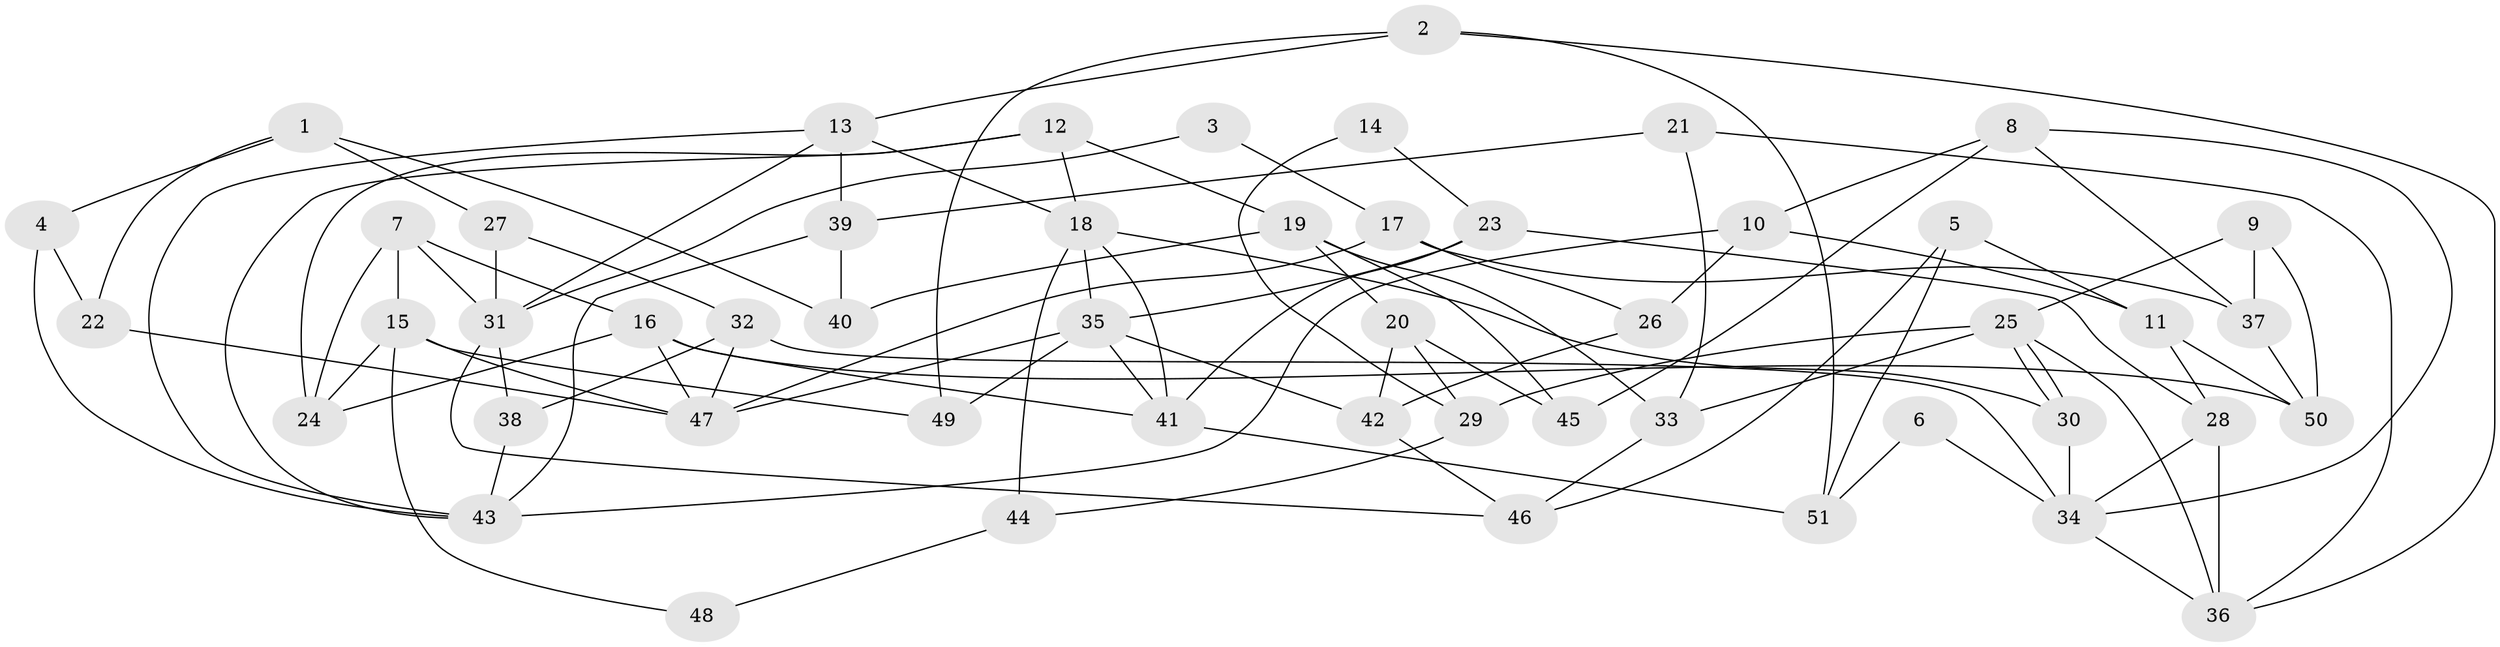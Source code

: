 // coarse degree distribution, {4: 0.26666666666666666, 2: 0.13333333333333333, 3: 0.06666666666666667, 5: 0.16666666666666666, 7: 0.16666666666666666, 8: 0.03333333333333333, 6: 0.16666666666666666}
// Generated by graph-tools (version 1.1) at 2025/24/03/03/25 07:24:01]
// undirected, 51 vertices, 102 edges
graph export_dot {
graph [start="1"]
  node [color=gray90,style=filled];
  1;
  2;
  3;
  4;
  5;
  6;
  7;
  8;
  9;
  10;
  11;
  12;
  13;
  14;
  15;
  16;
  17;
  18;
  19;
  20;
  21;
  22;
  23;
  24;
  25;
  26;
  27;
  28;
  29;
  30;
  31;
  32;
  33;
  34;
  35;
  36;
  37;
  38;
  39;
  40;
  41;
  42;
  43;
  44;
  45;
  46;
  47;
  48;
  49;
  50;
  51;
  1 -- 22;
  1 -- 40;
  1 -- 4;
  1 -- 27;
  2 -- 13;
  2 -- 49;
  2 -- 36;
  2 -- 51;
  3 -- 17;
  3 -- 31;
  4 -- 43;
  4 -- 22;
  5 -- 51;
  5 -- 11;
  5 -- 46;
  6 -- 51;
  6 -- 34;
  7 -- 31;
  7 -- 16;
  7 -- 15;
  7 -- 24;
  8 -- 34;
  8 -- 37;
  8 -- 10;
  8 -- 45;
  9 -- 37;
  9 -- 25;
  9 -- 50;
  10 -- 43;
  10 -- 11;
  10 -- 26;
  11 -- 28;
  11 -- 50;
  12 -- 18;
  12 -- 43;
  12 -- 19;
  12 -- 24;
  13 -- 18;
  13 -- 39;
  13 -- 31;
  13 -- 43;
  14 -- 23;
  14 -- 29;
  15 -- 24;
  15 -- 47;
  15 -- 48;
  15 -- 49;
  16 -- 50;
  16 -- 24;
  16 -- 41;
  16 -- 47;
  17 -- 47;
  17 -- 26;
  17 -- 37;
  18 -- 30;
  18 -- 35;
  18 -- 41;
  18 -- 44;
  19 -- 20;
  19 -- 33;
  19 -- 40;
  19 -- 45;
  20 -- 45;
  20 -- 42;
  20 -- 29;
  21 -- 33;
  21 -- 36;
  21 -- 39;
  22 -- 47;
  23 -- 35;
  23 -- 41;
  23 -- 28;
  25 -- 30;
  25 -- 30;
  25 -- 36;
  25 -- 29;
  25 -- 33;
  26 -- 42;
  27 -- 31;
  27 -- 32;
  28 -- 36;
  28 -- 34;
  29 -- 44;
  30 -- 34;
  31 -- 46;
  31 -- 38;
  32 -- 47;
  32 -- 34;
  32 -- 38;
  33 -- 46;
  34 -- 36;
  35 -- 47;
  35 -- 41;
  35 -- 42;
  35 -- 49;
  37 -- 50;
  38 -- 43;
  39 -- 43;
  39 -- 40;
  41 -- 51;
  42 -- 46;
  44 -- 48;
}
